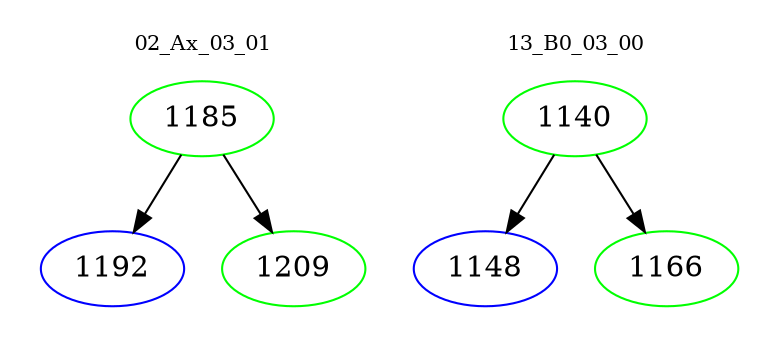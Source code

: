 digraph{
subgraph cluster_0 {
color = white
label = "02_Ax_03_01";
fontsize=10;
T0_1185 [label="1185", color="green"]
T0_1185 -> T0_1192 [color="black"]
T0_1192 [label="1192", color="blue"]
T0_1185 -> T0_1209 [color="black"]
T0_1209 [label="1209", color="green"]
}
subgraph cluster_1 {
color = white
label = "13_B0_03_00";
fontsize=10;
T1_1140 [label="1140", color="green"]
T1_1140 -> T1_1148 [color="black"]
T1_1148 [label="1148", color="blue"]
T1_1140 -> T1_1166 [color="black"]
T1_1166 [label="1166", color="green"]
}
}
